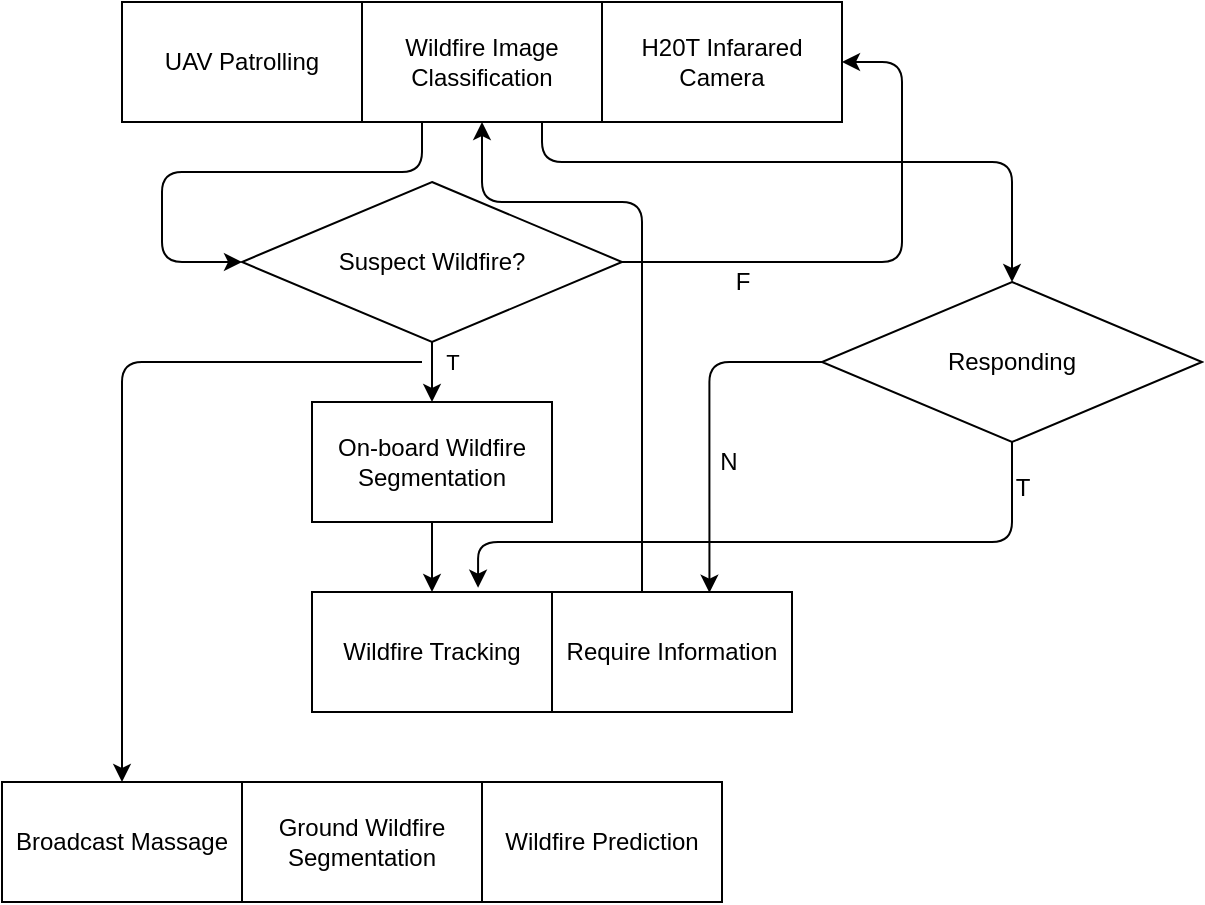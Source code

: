 <mxfile version="18.0.2" type="device"><diagram id="rGI-XKodYrPR7K_rwkhy" name="第 1 页"><mxGraphModel dx="1421" dy="770" grid="1" gridSize="10" guides="1" tooltips="1" connect="1" arrows="1" fold="1" page="1" pageScale="1" pageWidth="827" pageHeight="1169" math="0" shadow="0"><root><mxCell id="0"/><mxCell id="1" parent="0"/><mxCell id="5" value="Suspect Wildfire?" style="rhombus;whiteSpace=wrap;html=1;" parent="1" vertex="1"><mxGeometry x="170" y="160" width="190" height="80" as="geometry"/></mxCell><mxCell id="13" value="" style="group" parent="1" vertex="1" connectable="0"><mxGeometry x="110" y="70" width="360" height="60" as="geometry"/></mxCell><mxCell id="2" value="UAV Patrolling" style="rounded=0;whiteSpace=wrap;html=1;" parent="13" vertex="1"><mxGeometry width="120" height="60" as="geometry"/></mxCell><mxCell id="3" value="Wildfire Image Classification" style="rounded=0;whiteSpace=wrap;html=1;" parent="13" vertex="1"><mxGeometry x="120" width="120" height="60" as="geometry"/></mxCell><mxCell id="7" value="H20T Infarared Camera" style="rounded=0;whiteSpace=wrap;html=1;" parent="13" vertex="1"><mxGeometry x="240" width="120" height="60" as="geometry"/></mxCell><mxCell id="14" value="T" style="endArrow=classic;html=1;entryX=0.5;entryY=0;entryDx=0;entryDy=0;exitX=0.5;exitY=1;exitDx=0;exitDy=0;" parent="1" source="5" target="6" edge="1"><mxGeometry x="-0.333" y="10" width="50" height="50" relative="1" as="geometry"><mxPoint x="310" y="250" as="sourcePoint"/><mxPoint x="510" y="240" as="targetPoint"/><mxPoint as="offset"/></mxGeometry></mxCell><mxCell id="15" value="" style="edgeStyle=elbowEdgeStyle;elbow=horizontal;endArrow=classic;html=1;exitX=1;exitY=0.5;exitDx=0;exitDy=0;entryX=1;entryY=0.5;entryDx=0;entryDy=0;jumpStyle=arc;" parent="1" source="5" target="7" edge="1"><mxGeometry width="50" height="50" relative="1" as="geometry"><mxPoint x="490" y="250" as="sourcePoint"/><mxPoint x="540" y="200" as="targetPoint"/><Array as="points"><mxPoint x="500" y="150"/><mxPoint x="540" y="170"/></Array></mxGeometry></mxCell><mxCell id="16" value="F" style="text;html=1;resizable=0;points=[];align=center;verticalAlign=middle;labelBackgroundColor=#ffffff;" parent="15" vertex="1" connectable="0"><mxGeometry x="-0.579" y="-2" relative="1" as="geometry"><mxPoint x="2.5" y="8" as="offset"/></mxGeometry></mxCell><mxCell id="18" value="Wildfire Tracking" style="rounded=0;whiteSpace=wrap;html=1;" parent="1" vertex="1"><mxGeometry x="205" y="365" width="120" height="60" as="geometry"/></mxCell><mxCell id="6" value="On-board Wildfire Segmentation" style="rounded=0;whiteSpace=wrap;html=1;" parent="1" vertex="1"><mxGeometry x="205" y="270" width="120" height="60" as="geometry"/></mxCell><mxCell id="20" value="" style="endArrow=classic;html=1;exitX=0.5;exitY=1;exitDx=0;exitDy=0;entryX=0.5;entryY=0;entryDx=0;entryDy=0;" parent="1" source="6" target="18" edge="1"><mxGeometry width="50" height="50" relative="1" as="geometry"><mxPoint x="370" y="270" as="sourcePoint"/><mxPoint x="410" y="290" as="targetPoint"/></mxGeometry></mxCell><mxCell id="44" value="" style="group" parent="1" vertex="1" connectable="0"><mxGeometry x="50" y="460" width="360" height="60" as="geometry"/></mxCell><mxCell id="8" value="Broadcast Massage" style="rounded=0;whiteSpace=wrap;html=1;" parent="44" vertex="1"><mxGeometry width="120" height="60" as="geometry"/></mxCell><mxCell id="43" value="" style="group" parent="44" vertex="1" connectable="0"><mxGeometry x="120" width="240" height="60" as="geometry"/></mxCell><mxCell id="10" value="Wildfire Prediction" style="rounded=0;whiteSpace=wrap;html=1;" parent="43" vertex="1"><mxGeometry x="120" width="120" height="60" as="geometry"/></mxCell><mxCell id="17" value="Ground Wildfire Segmentation" style="rounded=0;whiteSpace=wrap;html=1;" parent="43" vertex="1"><mxGeometry width="120" height="60" as="geometry"/></mxCell><mxCell id="47" value="" style="edgeStyle=segmentEdgeStyle;endArrow=classic;html=1;entryX=0.5;entryY=0;entryDx=0;entryDy=0;" parent="1" target="8" edge="1"><mxGeometry width="50" height="50" relative="1" as="geometry"><mxPoint x="260" y="250" as="sourcePoint"/><mxPoint x="120" y="290" as="targetPoint"/></mxGeometry></mxCell><mxCell id="50" value="Responding" style="rhombus;whiteSpace=wrap;html=1;" parent="1" vertex="1"><mxGeometry x="460" y="210" width="190" height="80" as="geometry"/></mxCell><mxCell id="51" value="Require Information" style="rounded=0;whiteSpace=wrap;html=1;" parent="1" vertex="1"><mxGeometry x="325" y="365" width="120" height="60" as="geometry"/></mxCell><mxCell id="52" value="" style="edgeStyle=elbowEdgeStyle;elbow=vertical;endArrow=classic;html=1;exitX=0.375;exitY=0.002;exitDx=0;exitDy=0;entryX=0.5;entryY=1;entryDx=0;entryDy=0;exitPerimeter=0;" parent="1" source="51" target="3" edge="1"><mxGeometry width="50" height="50" relative="1" as="geometry"><mxPoint x="390" y="320" as="sourcePoint"/><mxPoint x="280" y="131" as="targetPoint"/><Array as="points"><mxPoint x="385" y="170"/><mxPoint x="340" y="170"/><mxPoint x="320" y="170"/><mxPoint x="360" y="160"/><mxPoint x="360" y="150"/></Array></mxGeometry></mxCell><mxCell id="53" value="" style="edgeStyle=elbowEdgeStyle;elbow=vertical;endArrow=classic;html=1;exitX=0.75;exitY=1;exitDx=0;exitDy=0;entryX=0.5;entryY=0;entryDx=0;entryDy=0;" parent="1" source="3" target="50" edge="1"><mxGeometry width="50" height="50" relative="1" as="geometry"><mxPoint x="580" y="190" as="sourcePoint"/><mxPoint x="630" y="140" as="targetPoint"/><Array as="points"><mxPoint x="430" y="150"/></Array></mxGeometry></mxCell><mxCell id="54" value="" style="edgeStyle=elbowEdgeStyle;elbow=vertical;endArrow=classic;html=1;exitX=0.5;exitY=1;exitDx=0;exitDy=0;entryX=0.692;entryY=-0.036;entryDx=0;entryDy=0;entryPerimeter=0;" parent="1" source="50" target="18" edge="1"><mxGeometry width="50" height="50" relative="1" as="geometry"><mxPoint x="530" y="370" as="sourcePoint"/><mxPoint x="580" y="320" as="targetPoint"/><Array as="points"><mxPoint x="410" y="340"/><mxPoint x="440" y="330"/></Array></mxGeometry></mxCell><mxCell id="55" value="T" style="text;html=1;resizable=0;points=[];align=center;verticalAlign=middle;labelBackgroundColor=#ffffff;" parent="54" vertex="1" connectable="0"><mxGeometry x="-0.867" relative="1" as="geometry"><mxPoint x="4.5" as="offset"/></mxGeometry></mxCell><mxCell id="59" value="" style="group" parent="1" vertex="1" connectable="0"><mxGeometry x="130" y="180" height="20" as="geometry"/></mxCell><mxCell id="57" value="" style="edgeStyle=elbowEdgeStyle;elbow=vertical;endArrow=none;html=1;exitX=0.25;exitY=1;exitDx=0;exitDy=0;endFill=0;" parent="59" source="3" edge="1"><mxGeometry width="50" height="50" relative="1" as="geometry"><mxPoint x="10" y="20" as="sourcePoint"/><mxPoint as="targetPoint"/></mxGeometry></mxCell><mxCell id="58" value="" style="edgeStyle=segmentEdgeStyle;endArrow=classic;html=1;entryX=0;entryY=0.5;entryDx=0;entryDy=0;" parent="59" target="5" edge="1"><mxGeometry width="50" height="50" relative="1" as="geometry"><mxPoint as="sourcePoint"/><mxPoint x="20" y="10" as="targetPoint"/><Array as="points"><mxPoint y="20"/></Array></mxGeometry></mxCell><mxCell id="60" value="" style="edgeStyle=segmentEdgeStyle;endArrow=classic;html=1;exitX=0;exitY=0.5;exitDx=0;exitDy=0;entryX=0.656;entryY=0.006;entryDx=0;entryDy=0;entryPerimeter=0;" parent="1" source="50" target="51" edge="1"><mxGeometry width="50" height="50" relative="1" as="geometry"><mxPoint x="410" y="320" as="sourcePoint"/><mxPoint x="460" y="270" as="targetPoint"/></mxGeometry></mxCell><mxCell id="61" value="N" style="text;html=1;resizable=0;points=[];align=center;verticalAlign=middle;labelBackgroundColor=#ffffff;" parent="60" vertex="1" connectable="0"><mxGeometry x="0.221" y="-2" relative="1" as="geometry"><mxPoint x="11.5" y="1.5" as="offset"/></mxGeometry></mxCell></root></mxGraphModel></diagram></mxfile>